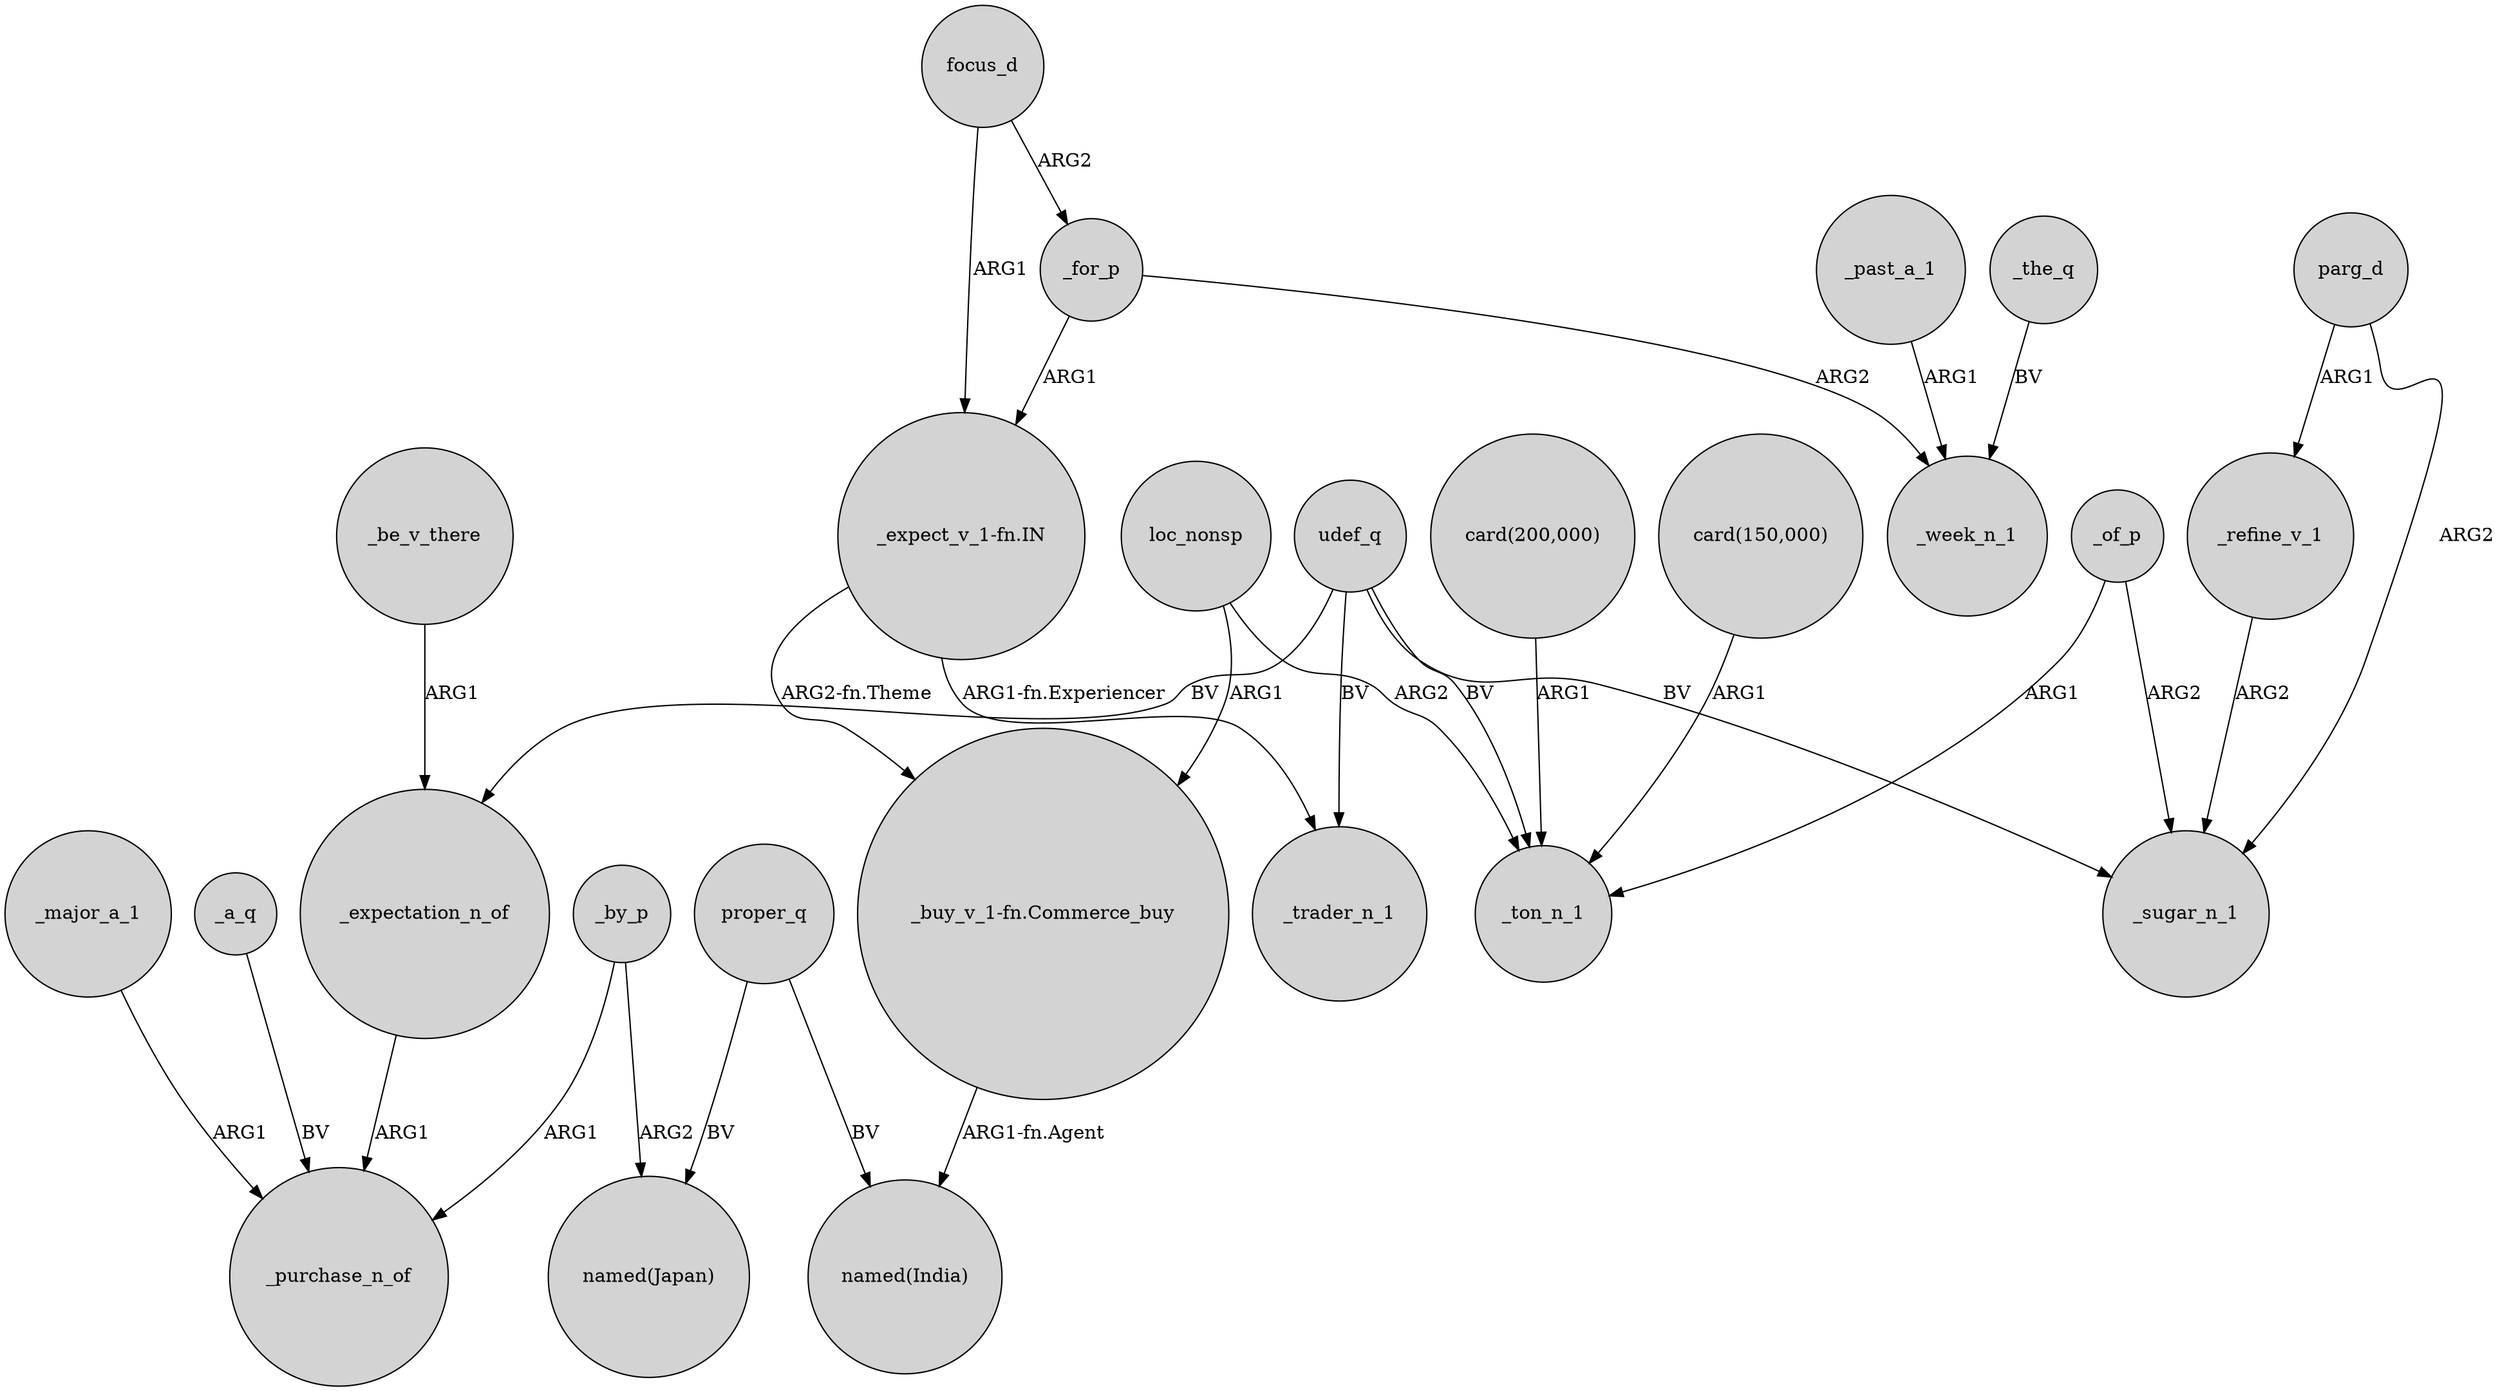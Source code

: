 digraph {
	node [shape=circle style=filled]
	_expectation_n_of -> _purchase_n_of [label=ARG1]
	_major_a_1 -> _purchase_n_of [label=ARG1]
	_past_a_1 -> _week_n_1 [label=ARG1]
	loc_nonsp -> _ton_n_1 [label=ARG2]
	udef_q -> _trader_n_1 [label=BV]
	"_expect_v_1-fn.IN" -> _trader_n_1 [label="ARG1-fn.Experiencer"]
	_of_p -> _ton_n_1 [label=ARG1]
	proper_q -> "named(India)" [label=BV]
	_refine_v_1 -> _sugar_n_1 [label=ARG2]
	"_buy_v_1-fn.Commerce_buy" -> "named(India)" [label="ARG1-fn.Agent"]
	"card(200,000)" -> _ton_n_1 [label=ARG1]
	proper_q -> "named(Japan)" [label=BV]
	focus_d -> _for_p [label=ARG2]
	udef_q -> _sugar_n_1 [label=BV]
	parg_d -> _sugar_n_1 [label=ARG2]
	"_expect_v_1-fn.IN" -> "_buy_v_1-fn.Commerce_buy" [label="ARG2-fn.Theme"]
	_a_q -> _purchase_n_of [label=BV]
	"card(150,000)" -> _ton_n_1 [label=ARG1]
	focus_d -> "_expect_v_1-fn.IN" [label=ARG1]
	parg_d -> _refine_v_1 [label=ARG1]
	_for_p -> "_expect_v_1-fn.IN" [label=ARG1]
	_for_p -> _week_n_1 [label=ARG2]
	_the_q -> _week_n_1 [label=BV]
	_of_p -> _sugar_n_1 [label=ARG2]
	_be_v_there -> _expectation_n_of [label=ARG1]
	_by_p -> "named(Japan)" [label=ARG2]
	_by_p -> _purchase_n_of [label=ARG1]
	loc_nonsp -> "_buy_v_1-fn.Commerce_buy" [label=ARG1]
	udef_q -> _expectation_n_of [label=BV]
	udef_q -> _ton_n_1 [label=BV]
}
